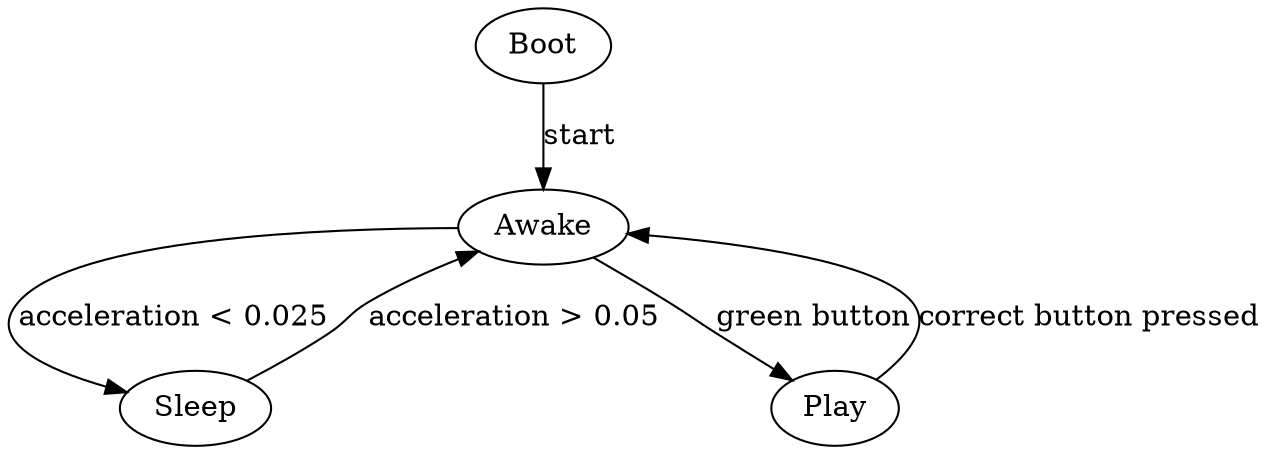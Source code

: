 digraph virtualpet {
    Boot -> Awake [label="start"];
    Awake -> Sleep [label="acceleration < 0.025"];
    Sleep -> Awake [label="acceleration > 0.05"]
    Awake -> Play [label="green button"];
    Play -> Awake [label="correct button pressed"];
}